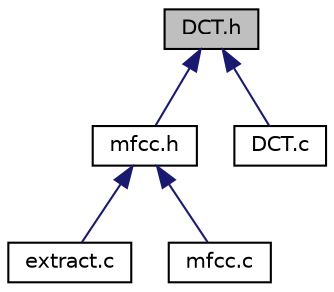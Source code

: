 digraph "DCT.h"
{
  edge [fontname="Helvetica",fontsize="10",labelfontname="Helvetica",labelfontsize="10"];
  node [fontname="Helvetica",fontsize="10",shape=record];
  Node1 [label="DCT.h",height=0.2,width=0.4,color="black", fillcolor="grey75", style="filled" fontcolor="black"];
  Node1 -> Node2 [dir="back",color="midnightblue",fontsize="10",style="solid",fontname="Helvetica"];
  Node2 [label="mfcc.h",height=0.2,width=0.4,color="black", fillcolor="white", style="filled",URL="$mfcc_8h.html"];
  Node2 -> Node3 [dir="back",color="midnightblue",fontsize="10",style="solid",fontname="Helvetica"];
  Node3 [label="extract.c",height=0.2,width=0.4,color="black", fillcolor="white", style="filled",URL="$extract_8c.html"];
  Node2 -> Node4 [dir="back",color="midnightblue",fontsize="10",style="solid",fontname="Helvetica"];
  Node4 [label="mfcc.c",height=0.2,width=0.4,color="black", fillcolor="white", style="filled",URL="$mfcc_8c.html"];
  Node1 -> Node5 [dir="back",color="midnightblue",fontsize="10",style="solid",fontname="Helvetica"];
  Node5 [label="DCT.c",height=0.2,width=0.4,color="black", fillcolor="white", style="filled",URL="$DCT_8c.html"];
}
